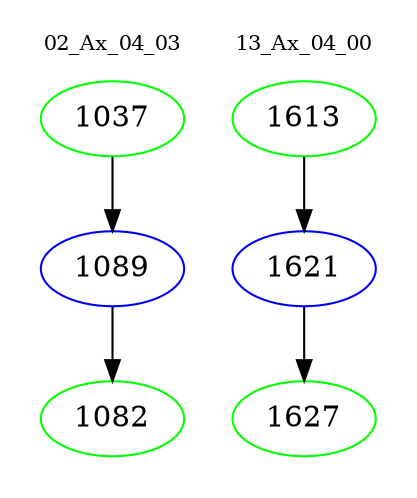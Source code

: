 digraph{
subgraph cluster_0 {
color = white
label = "02_Ax_04_03";
fontsize=10;
T0_1037 [label="1037", color="green"]
T0_1037 -> T0_1089 [color="black"]
T0_1089 [label="1089", color="blue"]
T0_1089 -> T0_1082 [color="black"]
T0_1082 [label="1082", color="green"]
}
subgraph cluster_1 {
color = white
label = "13_Ax_04_00";
fontsize=10;
T1_1613 [label="1613", color="green"]
T1_1613 -> T1_1621 [color="black"]
T1_1621 [label="1621", color="blue"]
T1_1621 -> T1_1627 [color="black"]
T1_1627 [label="1627", color="green"]
}
}

